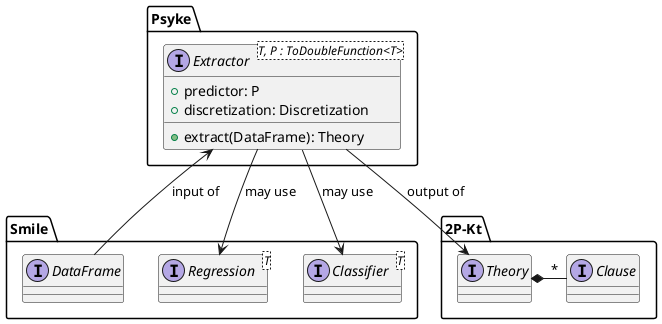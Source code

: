 # PlantUML Editor

1. select template
2. write uml diagram

@startuml

package Smile {
  interface Regression<T>
  interface Classifier<T>
  interface DataFrame
}

package 2P-Kt {
  interface Clause
  interface Theory
  
  Theory " " *-right- "*" Clause
}

package Psyke {
  interface Extractor<T, P : ToDoubleFunction<T>> {
    + predictor: P
    + discretization: Discretization
    + extract(DataFrame): Theory
  }
}

Extractor --> Regression: may use
Extractor --> Classifier: may use

DataFrame --> Extractor: input of
Extractor --> Theory: output of

@enduml
